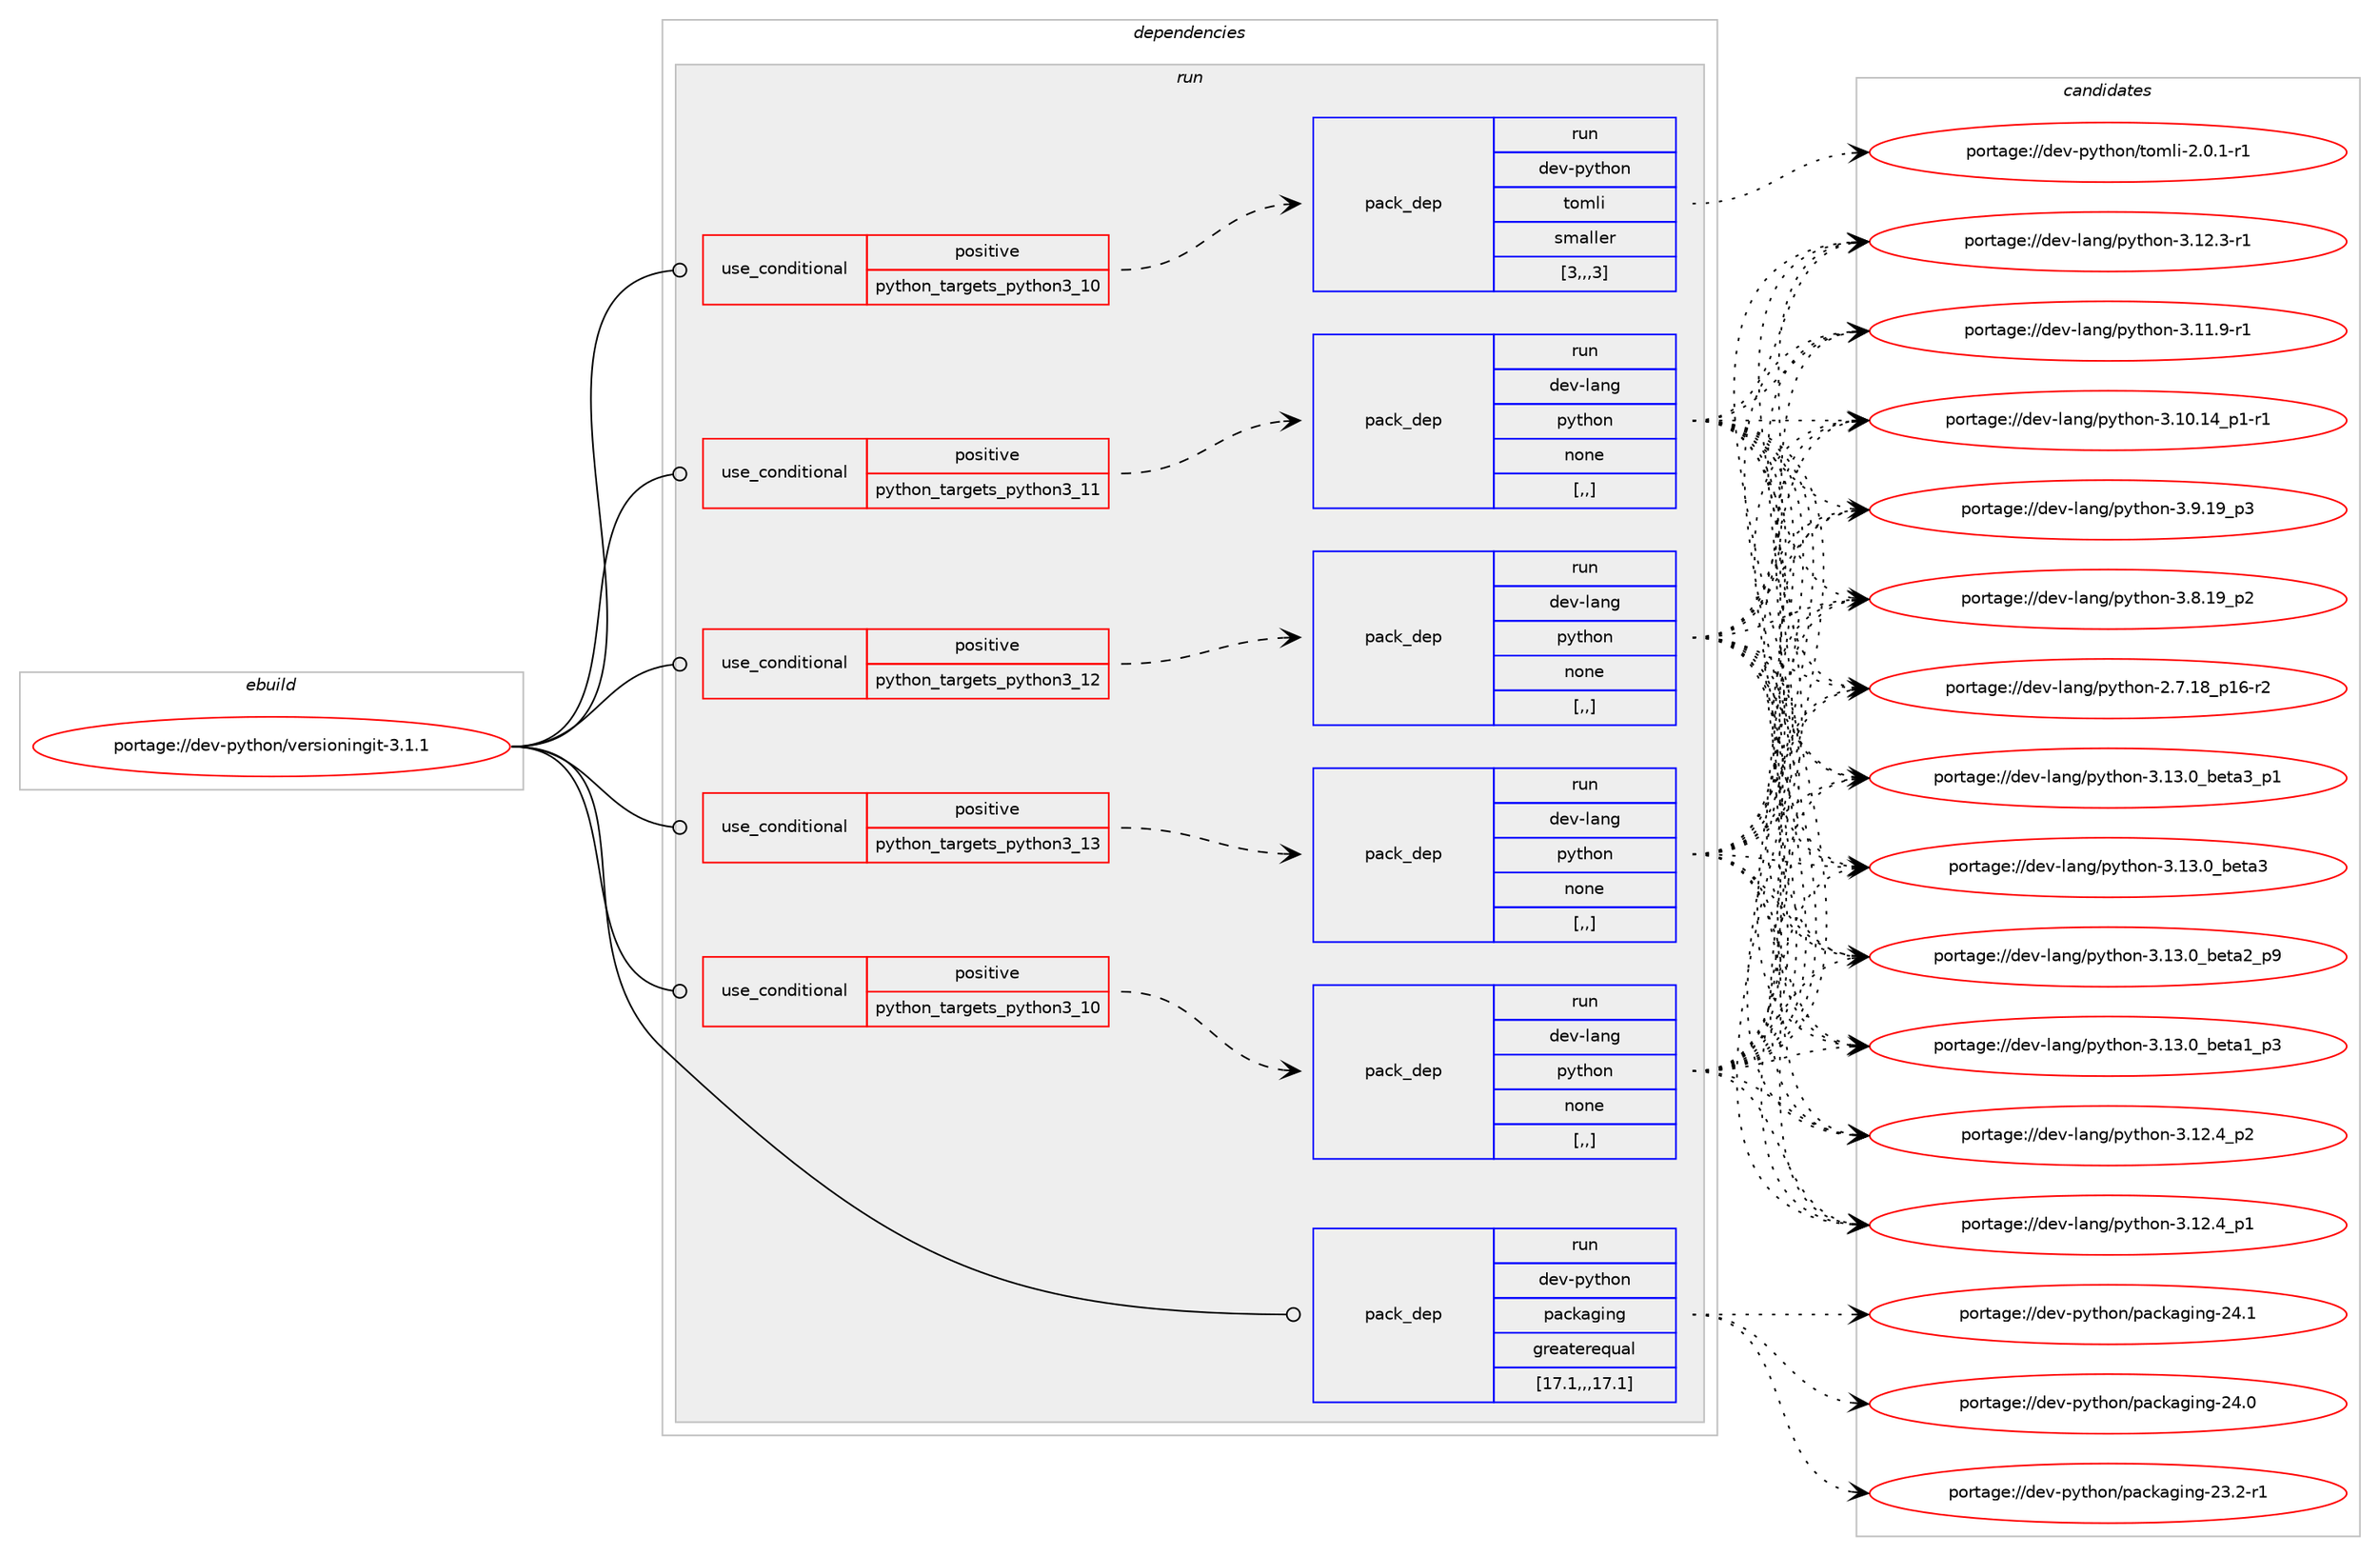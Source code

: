 digraph prolog {

# *************
# Graph options
# *************

newrank=true;
concentrate=true;
compound=true;
graph [rankdir=LR,fontname=Helvetica,fontsize=10,ranksep=1.5];#, ranksep=2.5, nodesep=0.2];
edge  [arrowhead=vee];
node  [fontname=Helvetica,fontsize=10];

# **********
# The ebuild
# **********

subgraph cluster_leftcol {
color=gray;
label=<<i>ebuild</i>>;
id [label="portage://dev-python/versioningit-3.1.1", color=red, width=4, href="../dev-python/versioningit-3.1.1.svg"];
}

# ****************
# The dependencies
# ****************

subgraph cluster_midcol {
color=gray;
label=<<i>dependencies</i>>;
subgraph cluster_compile {
fillcolor="#eeeeee";
style=filled;
label=<<i>compile</i>>;
}
subgraph cluster_compileandrun {
fillcolor="#eeeeee";
style=filled;
label=<<i>compile and run</i>>;
}
subgraph cluster_run {
fillcolor="#eeeeee";
style=filled;
label=<<i>run</i>>;
subgraph cond40828 {
dependency166498 [label=<<TABLE BORDER="0" CELLBORDER="1" CELLSPACING="0" CELLPADDING="4"><TR><TD ROWSPAN="3" CELLPADDING="10">use_conditional</TD></TR><TR><TD>positive</TD></TR><TR><TD>python_targets_python3_10</TD></TR></TABLE>>, shape=none, color=red];
subgraph pack124397 {
dependency166499 [label=<<TABLE BORDER="0" CELLBORDER="1" CELLSPACING="0" CELLPADDING="4" WIDTH="220"><TR><TD ROWSPAN="6" CELLPADDING="30">pack_dep</TD></TR><TR><TD WIDTH="110">run</TD></TR><TR><TD>dev-lang</TD></TR><TR><TD>python</TD></TR><TR><TD>none</TD></TR><TR><TD>[,,]</TD></TR></TABLE>>, shape=none, color=blue];
}
dependency166498:e -> dependency166499:w [weight=20,style="dashed",arrowhead="vee"];
}
id:e -> dependency166498:w [weight=20,style="solid",arrowhead="odot"];
subgraph cond40829 {
dependency166500 [label=<<TABLE BORDER="0" CELLBORDER="1" CELLSPACING="0" CELLPADDING="4"><TR><TD ROWSPAN="3" CELLPADDING="10">use_conditional</TD></TR><TR><TD>positive</TD></TR><TR><TD>python_targets_python3_10</TD></TR></TABLE>>, shape=none, color=red];
subgraph pack124398 {
dependency166501 [label=<<TABLE BORDER="0" CELLBORDER="1" CELLSPACING="0" CELLPADDING="4" WIDTH="220"><TR><TD ROWSPAN="6" CELLPADDING="30">pack_dep</TD></TR><TR><TD WIDTH="110">run</TD></TR><TR><TD>dev-python</TD></TR><TR><TD>tomli</TD></TR><TR><TD>smaller</TD></TR><TR><TD>[3,,,3]</TD></TR></TABLE>>, shape=none, color=blue];
}
dependency166500:e -> dependency166501:w [weight=20,style="dashed",arrowhead="vee"];
}
id:e -> dependency166500:w [weight=20,style="solid",arrowhead="odot"];
subgraph cond40830 {
dependency166502 [label=<<TABLE BORDER="0" CELLBORDER="1" CELLSPACING="0" CELLPADDING="4"><TR><TD ROWSPAN="3" CELLPADDING="10">use_conditional</TD></TR><TR><TD>positive</TD></TR><TR><TD>python_targets_python3_11</TD></TR></TABLE>>, shape=none, color=red];
subgraph pack124399 {
dependency166503 [label=<<TABLE BORDER="0" CELLBORDER="1" CELLSPACING="0" CELLPADDING="4" WIDTH="220"><TR><TD ROWSPAN="6" CELLPADDING="30">pack_dep</TD></TR><TR><TD WIDTH="110">run</TD></TR><TR><TD>dev-lang</TD></TR><TR><TD>python</TD></TR><TR><TD>none</TD></TR><TR><TD>[,,]</TD></TR></TABLE>>, shape=none, color=blue];
}
dependency166502:e -> dependency166503:w [weight=20,style="dashed",arrowhead="vee"];
}
id:e -> dependency166502:w [weight=20,style="solid",arrowhead="odot"];
subgraph cond40831 {
dependency166504 [label=<<TABLE BORDER="0" CELLBORDER="1" CELLSPACING="0" CELLPADDING="4"><TR><TD ROWSPAN="3" CELLPADDING="10">use_conditional</TD></TR><TR><TD>positive</TD></TR><TR><TD>python_targets_python3_12</TD></TR></TABLE>>, shape=none, color=red];
subgraph pack124400 {
dependency166505 [label=<<TABLE BORDER="0" CELLBORDER="1" CELLSPACING="0" CELLPADDING="4" WIDTH="220"><TR><TD ROWSPAN="6" CELLPADDING="30">pack_dep</TD></TR><TR><TD WIDTH="110">run</TD></TR><TR><TD>dev-lang</TD></TR><TR><TD>python</TD></TR><TR><TD>none</TD></TR><TR><TD>[,,]</TD></TR></TABLE>>, shape=none, color=blue];
}
dependency166504:e -> dependency166505:w [weight=20,style="dashed",arrowhead="vee"];
}
id:e -> dependency166504:w [weight=20,style="solid",arrowhead="odot"];
subgraph cond40832 {
dependency166506 [label=<<TABLE BORDER="0" CELLBORDER="1" CELLSPACING="0" CELLPADDING="4"><TR><TD ROWSPAN="3" CELLPADDING="10">use_conditional</TD></TR><TR><TD>positive</TD></TR><TR><TD>python_targets_python3_13</TD></TR></TABLE>>, shape=none, color=red];
subgraph pack124401 {
dependency166507 [label=<<TABLE BORDER="0" CELLBORDER="1" CELLSPACING="0" CELLPADDING="4" WIDTH="220"><TR><TD ROWSPAN="6" CELLPADDING="30">pack_dep</TD></TR><TR><TD WIDTH="110">run</TD></TR><TR><TD>dev-lang</TD></TR><TR><TD>python</TD></TR><TR><TD>none</TD></TR><TR><TD>[,,]</TD></TR></TABLE>>, shape=none, color=blue];
}
dependency166506:e -> dependency166507:w [weight=20,style="dashed",arrowhead="vee"];
}
id:e -> dependency166506:w [weight=20,style="solid",arrowhead="odot"];
subgraph pack124402 {
dependency166508 [label=<<TABLE BORDER="0" CELLBORDER="1" CELLSPACING="0" CELLPADDING="4" WIDTH="220"><TR><TD ROWSPAN="6" CELLPADDING="30">pack_dep</TD></TR><TR><TD WIDTH="110">run</TD></TR><TR><TD>dev-python</TD></TR><TR><TD>packaging</TD></TR><TR><TD>greaterequal</TD></TR><TR><TD>[17.1,,,17.1]</TD></TR></TABLE>>, shape=none, color=blue];
}
id:e -> dependency166508:w [weight=20,style="solid",arrowhead="odot"];
}
}

# **************
# The candidates
# **************

subgraph cluster_choices {
rank=same;
color=gray;
label=<<i>candidates</i>>;

subgraph choice124397 {
color=black;
nodesep=1;
choice10010111845108971101034711212111610411111045514649514648959810111697519511249 [label="portage://dev-lang/python-3.13.0_beta3_p1", color=red, width=4,href="../dev-lang/python-3.13.0_beta3_p1.svg"];
choice1001011184510897110103471121211161041111104551464951464895981011169751 [label="portage://dev-lang/python-3.13.0_beta3", color=red, width=4,href="../dev-lang/python-3.13.0_beta3.svg"];
choice10010111845108971101034711212111610411111045514649514648959810111697509511257 [label="portage://dev-lang/python-3.13.0_beta2_p9", color=red, width=4,href="../dev-lang/python-3.13.0_beta2_p9.svg"];
choice10010111845108971101034711212111610411111045514649514648959810111697499511251 [label="portage://dev-lang/python-3.13.0_beta1_p3", color=red, width=4,href="../dev-lang/python-3.13.0_beta1_p3.svg"];
choice100101118451089711010347112121116104111110455146495046529511250 [label="portage://dev-lang/python-3.12.4_p2", color=red, width=4,href="../dev-lang/python-3.12.4_p2.svg"];
choice100101118451089711010347112121116104111110455146495046529511249 [label="portage://dev-lang/python-3.12.4_p1", color=red, width=4,href="../dev-lang/python-3.12.4_p1.svg"];
choice100101118451089711010347112121116104111110455146495046514511449 [label="portage://dev-lang/python-3.12.3-r1", color=red, width=4,href="../dev-lang/python-3.12.3-r1.svg"];
choice100101118451089711010347112121116104111110455146494946574511449 [label="portage://dev-lang/python-3.11.9-r1", color=red, width=4,href="../dev-lang/python-3.11.9-r1.svg"];
choice100101118451089711010347112121116104111110455146494846495295112494511449 [label="portage://dev-lang/python-3.10.14_p1-r1", color=red, width=4,href="../dev-lang/python-3.10.14_p1-r1.svg"];
choice100101118451089711010347112121116104111110455146574649579511251 [label="portage://dev-lang/python-3.9.19_p3", color=red, width=4,href="../dev-lang/python-3.9.19_p3.svg"];
choice100101118451089711010347112121116104111110455146564649579511250 [label="portage://dev-lang/python-3.8.19_p2", color=red, width=4,href="../dev-lang/python-3.8.19_p2.svg"];
choice100101118451089711010347112121116104111110455046554649569511249544511450 [label="portage://dev-lang/python-2.7.18_p16-r2", color=red, width=4,href="../dev-lang/python-2.7.18_p16-r2.svg"];
dependency166499:e -> choice10010111845108971101034711212111610411111045514649514648959810111697519511249:w [style=dotted,weight="100"];
dependency166499:e -> choice1001011184510897110103471121211161041111104551464951464895981011169751:w [style=dotted,weight="100"];
dependency166499:e -> choice10010111845108971101034711212111610411111045514649514648959810111697509511257:w [style=dotted,weight="100"];
dependency166499:e -> choice10010111845108971101034711212111610411111045514649514648959810111697499511251:w [style=dotted,weight="100"];
dependency166499:e -> choice100101118451089711010347112121116104111110455146495046529511250:w [style=dotted,weight="100"];
dependency166499:e -> choice100101118451089711010347112121116104111110455146495046529511249:w [style=dotted,weight="100"];
dependency166499:e -> choice100101118451089711010347112121116104111110455146495046514511449:w [style=dotted,weight="100"];
dependency166499:e -> choice100101118451089711010347112121116104111110455146494946574511449:w [style=dotted,weight="100"];
dependency166499:e -> choice100101118451089711010347112121116104111110455146494846495295112494511449:w [style=dotted,weight="100"];
dependency166499:e -> choice100101118451089711010347112121116104111110455146574649579511251:w [style=dotted,weight="100"];
dependency166499:e -> choice100101118451089711010347112121116104111110455146564649579511250:w [style=dotted,weight="100"];
dependency166499:e -> choice100101118451089711010347112121116104111110455046554649569511249544511450:w [style=dotted,weight="100"];
}
subgraph choice124398 {
color=black;
nodesep=1;
choice10010111845112121116104111110471161111091081054550464846494511449 [label="portage://dev-python/tomli-2.0.1-r1", color=red, width=4,href="../dev-python/tomli-2.0.1-r1.svg"];
dependency166501:e -> choice10010111845112121116104111110471161111091081054550464846494511449:w [style=dotted,weight="100"];
}
subgraph choice124399 {
color=black;
nodesep=1;
choice10010111845108971101034711212111610411111045514649514648959810111697519511249 [label="portage://dev-lang/python-3.13.0_beta3_p1", color=red, width=4,href="../dev-lang/python-3.13.0_beta3_p1.svg"];
choice1001011184510897110103471121211161041111104551464951464895981011169751 [label="portage://dev-lang/python-3.13.0_beta3", color=red, width=4,href="../dev-lang/python-3.13.0_beta3.svg"];
choice10010111845108971101034711212111610411111045514649514648959810111697509511257 [label="portage://dev-lang/python-3.13.0_beta2_p9", color=red, width=4,href="../dev-lang/python-3.13.0_beta2_p9.svg"];
choice10010111845108971101034711212111610411111045514649514648959810111697499511251 [label="portage://dev-lang/python-3.13.0_beta1_p3", color=red, width=4,href="../dev-lang/python-3.13.0_beta1_p3.svg"];
choice100101118451089711010347112121116104111110455146495046529511250 [label="portage://dev-lang/python-3.12.4_p2", color=red, width=4,href="../dev-lang/python-3.12.4_p2.svg"];
choice100101118451089711010347112121116104111110455146495046529511249 [label="portage://dev-lang/python-3.12.4_p1", color=red, width=4,href="../dev-lang/python-3.12.4_p1.svg"];
choice100101118451089711010347112121116104111110455146495046514511449 [label="portage://dev-lang/python-3.12.3-r1", color=red, width=4,href="../dev-lang/python-3.12.3-r1.svg"];
choice100101118451089711010347112121116104111110455146494946574511449 [label="portage://dev-lang/python-3.11.9-r1", color=red, width=4,href="../dev-lang/python-3.11.9-r1.svg"];
choice100101118451089711010347112121116104111110455146494846495295112494511449 [label="portage://dev-lang/python-3.10.14_p1-r1", color=red, width=4,href="../dev-lang/python-3.10.14_p1-r1.svg"];
choice100101118451089711010347112121116104111110455146574649579511251 [label="portage://dev-lang/python-3.9.19_p3", color=red, width=4,href="../dev-lang/python-3.9.19_p3.svg"];
choice100101118451089711010347112121116104111110455146564649579511250 [label="portage://dev-lang/python-3.8.19_p2", color=red, width=4,href="../dev-lang/python-3.8.19_p2.svg"];
choice100101118451089711010347112121116104111110455046554649569511249544511450 [label="portage://dev-lang/python-2.7.18_p16-r2", color=red, width=4,href="../dev-lang/python-2.7.18_p16-r2.svg"];
dependency166503:e -> choice10010111845108971101034711212111610411111045514649514648959810111697519511249:w [style=dotted,weight="100"];
dependency166503:e -> choice1001011184510897110103471121211161041111104551464951464895981011169751:w [style=dotted,weight="100"];
dependency166503:e -> choice10010111845108971101034711212111610411111045514649514648959810111697509511257:w [style=dotted,weight="100"];
dependency166503:e -> choice10010111845108971101034711212111610411111045514649514648959810111697499511251:w [style=dotted,weight="100"];
dependency166503:e -> choice100101118451089711010347112121116104111110455146495046529511250:w [style=dotted,weight="100"];
dependency166503:e -> choice100101118451089711010347112121116104111110455146495046529511249:w [style=dotted,weight="100"];
dependency166503:e -> choice100101118451089711010347112121116104111110455146495046514511449:w [style=dotted,weight="100"];
dependency166503:e -> choice100101118451089711010347112121116104111110455146494946574511449:w [style=dotted,weight="100"];
dependency166503:e -> choice100101118451089711010347112121116104111110455146494846495295112494511449:w [style=dotted,weight="100"];
dependency166503:e -> choice100101118451089711010347112121116104111110455146574649579511251:w [style=dotted,weight="100"];
dependency166503:e -> choice100101118451089711010347112121116104111110455146564649579511250:w [style=dotted,weight="100"];
dependency166503:e -> choice100101118451089711010347112121116104111110455046554649569511249544511450:w [style=dotted,weight="100"];
}
subgraph choice124400 {
color=black;
nodesep=1;
choice10010111845108971101034711212111610411111045514649514648959810111697519511249 [label="portage://dev-lang/python-3.13.0_beta3_p1", color=red, width=4,href="../dev-lang/python-3.13.0_beta3_p1.svg"];
choice1001011184510897110103471121211161041111104551464951464895981011169751 [label="portage://dev-lang/python-3.13.0_beta3", color=red, width=4,href="../dev-lang/python-3.13.0_beta3.svg"];
choice10010111845108971101034711212111610411111045514649514648959810111697509511257 [label="portage://dev-lang/python-3.13.0_beta2_p9", color=red, width=4,href="../dev-lang/python-3.13.0_beta2_p9.svg"];
choice10010111845108971101034711212111610411111045514649514648959810111697499511251 [label="portage://dev-lang/python-3.13.0_beta1_p3", color=red, width=4,href="../dev-lang/python-3.13.0_beta1_p3.svg"];
choice100101118451089711010347112121116104111110455146495046529511250 [label="portage://dev-lang/python-3.12.4_p2", color=red, width=4,href="../dev-lang/python-3.12.4_p2.svg"];
choice100101118451089711010347112121116104111110455146495046529511249 [label="portage://dev-lang/python-3.12.4_p1", color=red, width=4,href="../dev-lang/python-3.12.4_p1.svg"];
choice100101118451089711010347112121116104111110455146495046514511449 [label="portage://dev-lang/python-3.12.3-r1", color=red, width=4,href="../dev-lang/python-3.12.3-r1.svg"];
choice100101118451089711010347112121116104111110455146494946574511449 [label="portage://dev-lang/python-3.11.9-r1", color=red, width=4,href="../dev-lang/python-3.11.9-r1.svg"];
choice100101118451089711010347112121116104111110455146494846495295112494511449 [label="portage://dev-lang/python-3.10.14_p1-r1", color=red, width=4,href="../dev-lang/python-3.10.14_p1-r1.svg"];
choice100101118451089711010347112121116104111110455146574649579511251 [label="portage://dev-lang/python-3.9.19_p3", color=red, width=4,href="../dev-lang/python-3.9.19_p3.svg"];
choice100101118451089711010347112121116104111110455146564649579511250 [label="portage://dev-lang/python-3.8.19_p2", color=red, width=4,href="../dev-lang/python-3.8.19_p2.svg"];
choice100101118451089711010347112121116104111110455046554649569511249544511450 [label="portage://dev-lang/python-2.7.18_p16-r2", color=red, width=4,href="../dev-lang/python-2.7.18_p16-r2.svg"];
dependency166505:e -> choice10010111845108971101034711212111610411111045514649514648959810111697519511249:w [style=dotted,weight="100"];
dependency166505:e -> choice1001011184510897110103471121211161041111104551464951464895981011169751:w [style=dotted,weight="100"];
dependency166505:e -> choice10010111845108971101034711212111610411111045514649514648959810111697509511257:w [style=dotted,weight="100"];
dependency166505:e -> choice10010111845108971101034711212111610411111045514649514648959810111697499511251:w [style=dotted,weight="100"];
dependency166505:e -> choice100101118451089711010347112121116104111110455146495046529511250:w [style=dotted,weight="100"];
dependency166505:e -> choice100101118451089711010347112121116104111110455146495046529511249:w [style=dotted,weight="100"];
dependency166505:e -> choice100101118451089711010347112121116104111110455146495046514511449:w [style=dotted,weight="100"];
dependency166505:e -> choice100101118451089711010347112121116104111110455146494946574511449:w [style=dotted,weight="100"];
dependency166505:e -> choice100101118451089711010347112121116104111110455146494846495295112494511449:w [style=dotted,weight="100"];
dependency166505:e -> choice100101118451089711010347112121116104111110455146574649579511251:w [style=dotted,weight="100"];
dependency166505:e -> choice100101118451089711010347112121116104111110455146564649579511250:w [style=dotted,weight="100"];
dependency166505:e -> choice100101118451089711010347112121116104111110455046554649569511249544511450:w [style=dotted,weight="100"];
}
subgraph choice124401 {
color=black;
nodesep=1;
choice10010111845108971101034711212111610411111045514649514648959810111697519511249 [label="portage://dev-lang/python-3.13.0_beta3_p1", color=red, width=4,href="../dev-lang/python-3.13.0_beta3_p1.svg"];
choice1001011184510897110103471121211161041111104551464951464895981011169751 [label="portage://dev-lang/python-3.13.0_beta3", color=red, width=4,href="../dev-lang/python-3.13.0_beta3.svg"];
choice10010111845108971101034711212111610411111045514649514648959810111697509511257 [label="portage://dev-lang/python-3.13.0_beta2_p9", color=red, width=4,href="../dev-lang/python-3.13.0_beta2_p9.svg"];
choice10010111845108971101034711212111610411111045514649514648959810111697499511251 [label="portage://dev-lang/python-3.13.0_beta1_p3", color=red, width=4,href="../dev-lang/python-3.13.0_beta1_p3.svg"];
choice100101118451089711010347112121116104111110455146495046529511250 [label="portage://dev-lang/python-3.12.4_p2", color=red, width=4,href="../dev-lang/python-3.12.4_p2.svg"];
choice100101118451089711010347112121116104111110455146495046529511249 [label="portage://dev-lang/python-3.12.4_p1", color=red, width=4,href="../dev-lang/python-3.12.4_p1.svg"];
choice100101118451089711010347112121116104111110455146495046514511449 [label="portage://dev-lang/python-3.12.3-r1", color=red, width=4,href="../dev-lang/python-3.12.3-r1.svg"];
choice100101118451089711010347112121116104111110455146494946574511449 [label="portage://dev-lang/python-3.11.9-r1", color=red, width=4,href="../dev-lang/python-3.11.9-r1.svg"];
choice100101118451089711010347112121116104111110455146494846495295112494511449 [label="portage://dev-lang/python-3.10.14_p1-r1", color=red, width=4,href="../dev-lang/python-3.10.14_p1-r1.svg"];
choice100101118451089711010347112121116104111110455146574649579511251 [label="portage://dev-lang/python-3.9.19_p3", color=red, width=4,href="../dev-lang/python-3.9.19_p3.svg"];
choice100101118451089711010347112121116104111110455146564649579511250 [label="portage://dev-lang/python-3.8.19_p2", color=red, width=4,href="../dev-lang/python-3.8.19_p2.svg"];
choice100101118451089711010347112121116104111110455046554649569511249544511450 [label="portage://dev-lang/python-2.7.18_p16-r2", color=red, width=4,href="../dev-lang/python-2.7.18_p16-r2.svg"];
dependency166507:e -> choice10010111845108971101034711212111610411111045514649514648959810111697519511249:w [style=dotted,weight="100"];
dependency166507:e -> choice1001011184510897110103471121211161041111104551464951464895981011169751:w [style=dotted,weight="100"];
dependency166507:e -> choice10010111845108971101034711212111610411111045514649514648959810111697509511257:w [style=dotted,weight="100"];
dependency166507:e -> choice10010111845108971101034711212111610411111045514649514648959810111697499511251:w [style=dotted,weight="100"];
dependency166507:e -> choice100101118451089711010347112121116104111110455146495046529511250:w [style=dotted,weight="100"];
dependency166507:e -> choice100101118451089711010347112121116104111110455146495046529511249:w [style=dotted,weight="100"];
dependency166507:e -> choice100101118451089711010347112121116104111110455146495046514511449:w [style=dotted,weight="100"];
dependency166507:e -> choice100101118451089711010347112121116104111110455146494946574511449:w [style=dotted,weight="100"];
dependency166507:e -> choice100101118451089711010347112121116104111110455146494846495295112494511449:w [style=dotted,weight="100"];
dependency166507:e -> choice100101118451089711010347112121116104111110455146574649579511251:w [style=dotted,weight="100"];
dependency166507:e -> choice100101118451089711010347112121116104111110455146564649579511250:w [style=dotted,weight="100"];
dependency166507:e -> choice100101118451089711010347112121116104111110455046554649569511249544511450:w [style=dotted,weight="100"];
}
subgraph choice124402 {
color=black;
nodesep=1;
choice10010111845112121116104111110471129799107971031051101034550524649 [label="portage://dev-python/packaging-24.1", color=red, width=4,href="../dev-python/packaging-24.1.svg"];
choice10010111845112121116104111110471129799107971031051101034550524648 [label="portage://dev-python/packaging-24.0", color=red, width=4,href="../dev-python/packaging-24.0.svg"];
choice100101118451121211161041111104711297991079710310511010345505146504511449 [label="portage://dev-python/packaging-23.2-r1", color=red, width=4,href="../dev-python/packaging-23.2-r1.svg"];
dependency166508:e -> choice10010111845112121116104111110471129799107971031051101034550524649:w [style=dotted,weight="100"];
dependency166508:e -> choice10010111845112121116104111110471129799107971031051101034550524648:w [style=dotted,weight="100"];
dependency166508:e -> choice100101118451121211161041111104711297991079710310511010345505146504511449:w [style=dotted,weight="100"];
}
}

}

